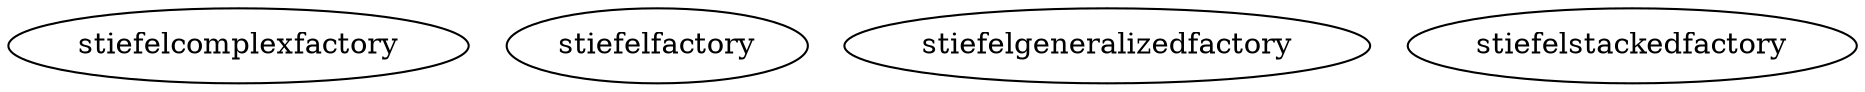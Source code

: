 /* Created by mdot for Matlab */
digraph m2html {

  stiefelcomplexfactory [URL="stiefelcomplexfactory.html"];
  stiefelfactory [URL="stiefelfactory.html"];
  stiefelgeneralizedfactory [URL="stiefelgeneralizedfactory.html"];
  stiefelstackedfactory [URL="stiefelstackedfactory.html"];
}
